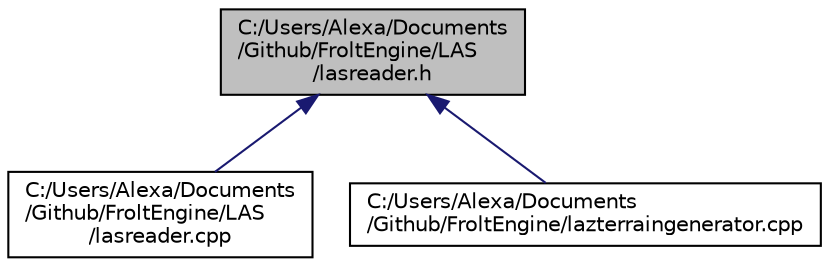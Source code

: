 digraph "C:/Users/Alexa/Documents/Github/FroltEngine/LAS/lasreader.h"
{
  edge [fontname="Helvetica",fontsize="10",labelfontname="Helvetica",labelfontsize="10"];
  node [fontname="Helvetica",fontsize="10",shape=record];
  Node5 [label="C:/Users/Alexa/Documents\l/Github/FroltEngine/LAS\l/lasreader.h",height=0.2,width=0.4,color="black", fillcolor="grey75", style="filled", fontcolor="black"];
  Node5 -> Node6 [dir="back",color="midnightblue",fontsize="10",style="solid",fontname="Helvetica"];
  Node6 [label="C:/Users/Alexa/Documents\l/Github/FroltEngine/LAS\l/lasreader.cpp",height=0.2,width=0.4,color="black", fillcolor="white", style="filled",URL="$lasreader_8cpp.html"];
  Node5 -> Node7 [dir="back",color="midnightblue",fontsize="10",style="solid",fontname="Helvetica"];
  Node7 [label="C:/Users/Alexa/Documents\l/Github/FroltEngine/lazterraingenerator.cpp",height=0.2,width=0.4,color="black", fillcolor="white", style="filled",URL="$lazterraingenerator_8cpp.html"];
}

